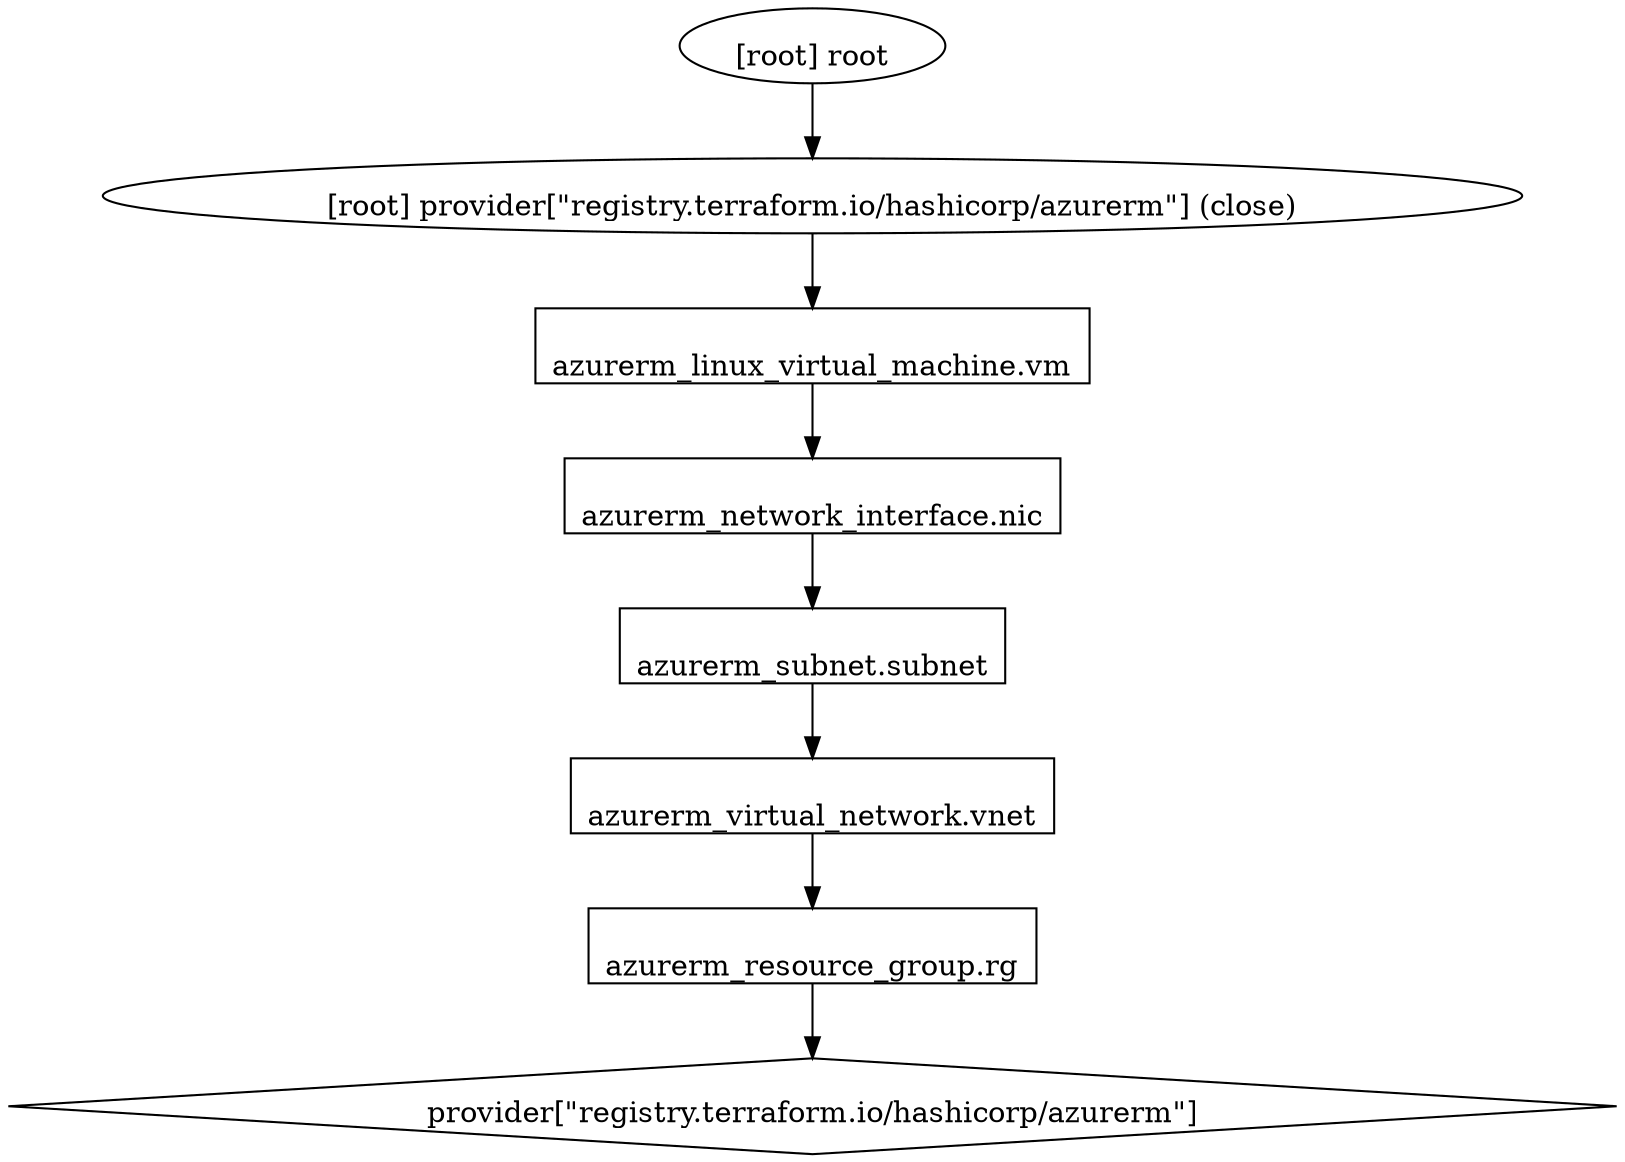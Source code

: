 digraph  {
compound="true";
newrank="true";
"[root] azurerm_linux_virtual_machine.vm (expand)"->"[root] azurerm_network_interface.nic (expand)";
"[root] azurerm_network_interface.nic (expand)"->"[root] azurerm_subnet.subnet (expand)";
"[root] azurerm_resource_group.rg (expand)"->"[root] provider[\"registry.terraform.io/hashicorp/azurerm\"]";
"[root] azurerm_subnet.subnet (expand)"->"[root] azurerm_virtual_network.vnet (expand)";
"[root] azurerm_virtual_network.vnet (expand)"->"[root] azurerm_resource_group.rg (expand)";
"[root] provider[\"registry.terraform.io/hashicorp/azurerm\"] (close)"->"[root] azurerm_linux_virtual_machine.vm (expand)";
"[root] root"->"[root] provider[\"registry.terraform.io/hashicorp/azurerm\"] (close)";
subgraph "root" {
"[root] azurerm_linux_virtual_machine.vm (expand)" [ image="azurerm_linux_virtual_machine.png", label="azurerm_linux_virtual_machine.vm", labelloc="b", shape="bo
x" ];
"[root] azurerm_network_interface.nic (expand)" [ image="azurerm_network_interface.png", label="azurerm_network_interface.nic", labelloc="b", shape="box" ];
"[root] azurerm_resource_group.rg (expand)" [ image="azurerm_resource_group.png", label="azurerm_resource_group.rg", labelloc="b", shape="box" ];
"[root] azurerm_subnet.subnet (expand)" [ image="azurerm_subnet.png", label="azurerm_subnet.subnet", labelloc="b", shape="box" ];
"[root] azurerm_virtual_network.vnet (expand)" [ image="azurerm_virtual_network.png", label="azurerm_virtual_network.vnet", labelloc="b", shape="box" ];
"[root] provider[\"registry.terraform.io/hashicorp/azurerm\"] (close)" [ labelloc="b" ];
"[root] provider[\"registry.terraform.io/hashicorp/azurerm\"]" [ label="provider[\"registry.terraform.io/hashicorp/azurerm\"]", labelloc="b", shape="diamond" ];
"[root] root" [ labelloc="b" ];

}
;

}
